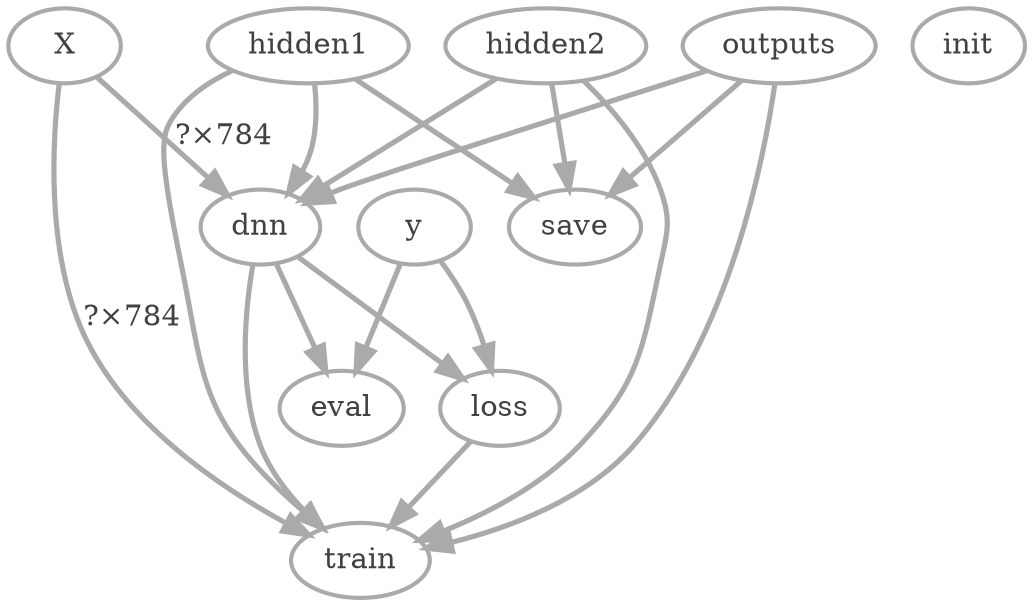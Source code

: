 digraph G {
	graph [color=white fillcolor=white fontcolor="#414141" style=rounded]
	node [color="#aaaaaa" fillcolor=white fontcolor="#414141" penwidth=2 style=filled]
	edge [arrowsize=1.2 color="#aaaaaa" fontcolor="#414141" penwidth=2.5]
	X [label=X]
	y [label=y]
	hidden1 [label=hidden1]
	dnn [label=dnn]
	hidden2 [label=hidden2]
	outputs [label=outputs]
	loss [label=loss]
	train [label=train]
	eval [label=eval]
	init [label=init]
	save [label=save]
	hidden2 -> dnn
	hidden1 -> dnn
	outputs -> dnn
	X -> dnn [label="?×784"]
	dnn -> loss
	y -> loss [label=""]
	dnn -> train
	hidden2 -> train
	hidden1 -> train
	outputs -> train
	loss -> train
	X -> train [label="?×784"]
	dnn -> eval
	y -> eval [label=""]
	hidden2 -> save
	hidden1 -> save
	outputs -> save
}
